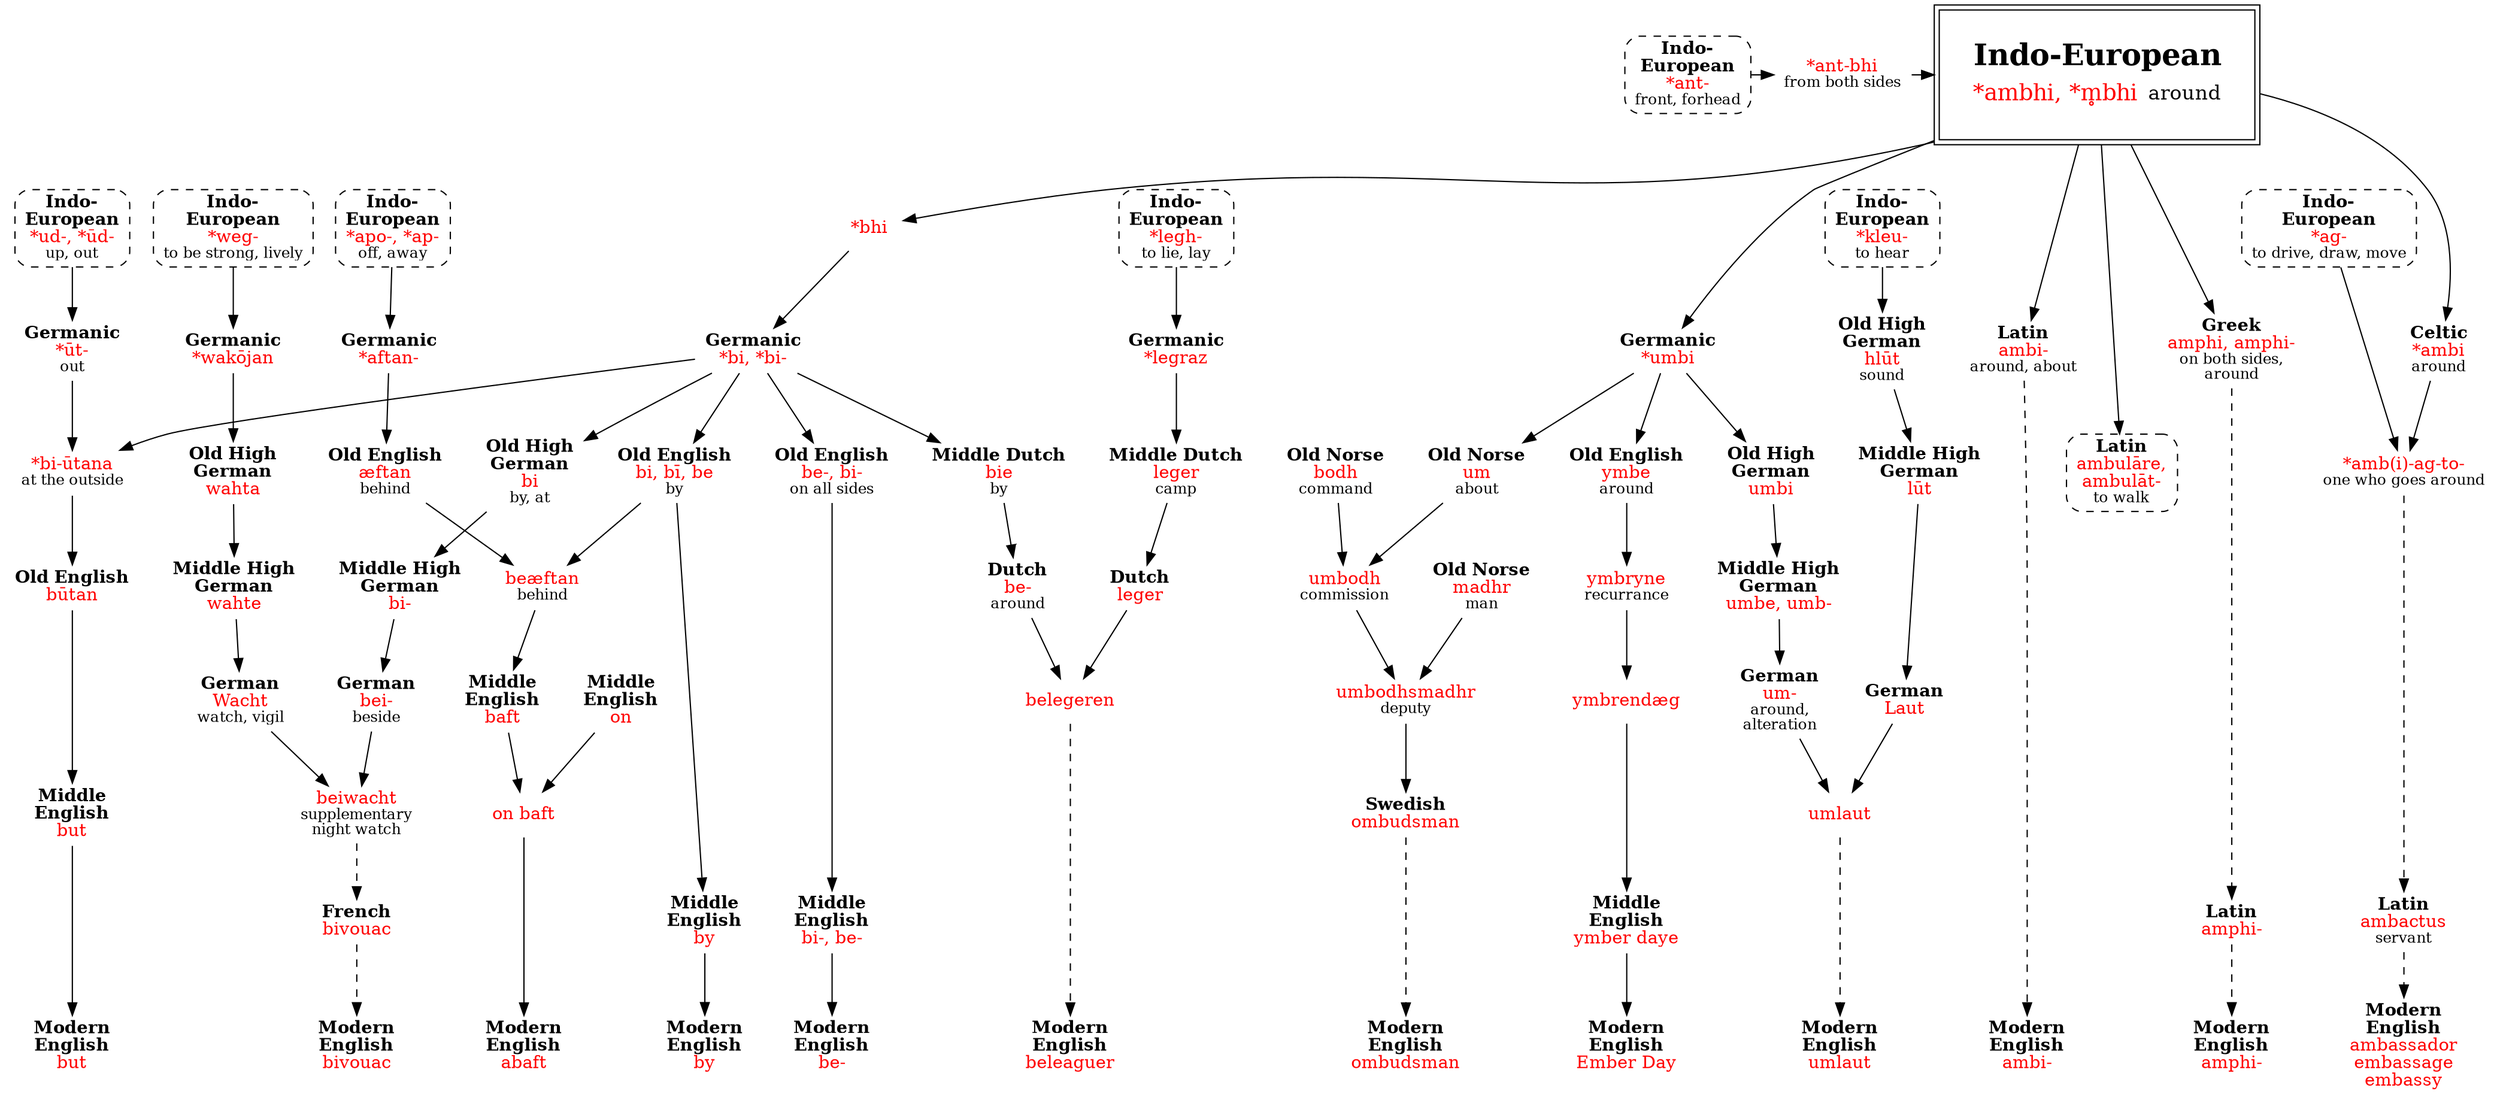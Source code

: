 strict digraph {
/* sources: AHD */
node [shape=none]

ambhiIE [label=<<table border="0"><tr><td colspan="2"><font point-size="24"><b>Indo-European</b></font></td></tr><tr><td><font point-size="18" color="red">*ambhi, *m̥bhi</font></td><td><font point-size="16">around</font></td></tr></table>> tooltip="Indo-European \"*ambhi, *m̥bhi\" around" shape=box peripheries=2 margin=.3]

antIE [label=<<b>Indo-<br/>European</b><br/><font color="red">*ant-</font><br/><font point-size="12">front, forhead</font>> shape=box style="dashed,rounded" URL="ant-front.svg"]
antbhiIE  [label=<<font color="red">*ant-bhi</font><br/><font point-size="12">from both sides</font>>]
{ rank=min antIE -> antbhiIE -> ambhiIE }

// by
bhiIE [label=<<font color="red">*bhi</font>>]
biGmc [label=<<b>Germanic</b><br/><font color="red">*bi, *bi-</font>>]
biOE [label=<<b>Old English</b><br/><font color="red">bi, bī, be</font><br/><font point-size="12">by</font>>]
byME [label=<<b>Middle<br/>English</b><br/><font color="red">by</font>>]
by [label=<<b>Modern<br/>English</b><br/><font color="red">by</font>>]
ambhiIE -> bhiIE -> biGmc -> biOE -> byME -> by

// but
udIE [label=<<b>Indo-<br/>European</b><br/><font color="red">*ud-, *ūd-</font><br/><font point-size="12">up, out</font>> shape=box style="dashed,rounded" URL="ud-out.svg"]
utGmc [label=<<b>Germanic</b><br/><font color="red">*ūt-</font><br/><font point-size="12">out</font>>]
biutanaGmc [label=<<font color="red">*bi-ūtana</font><br/><font point-size="12">at the outside</font>>]
butanOE [label=<<b>Old English</b><br/><font color="red">būtan</font>>]
butME [label=<<b>Middle<br/>English</b><br/><font color="red">but</font>>]
but [label=<<b>Modern<br/>English</b><br/><font color="red">but</font>>]
udIE -> utGmc
{ biGmc utGmc } -> biutanaGmc -> butanOE -> butME -> but

// abaft
apoIE [label=<<b>Indo-<br/>European</b><br/><font color="red">*apo-, *ap-</font><br/><font point-size="12">off, away</font>> shape=box style="dashed,rounded" URL="apo-off1.svg"]
aftanGmc [label=<<b>Germanic</b><br/><font color="red">*aftan-</font>>]
aeftanOE [label=<<b>Old English</b><br/><font color="red">æftan</font><br/><font point-size="12">behind</font>>]
apoIE -> aftanGmc -> aeftanOE
beaeftanOE [label=<<font color="red">beæftan</font><br/><font point-size="12">behind</font>>]
baftME [label=<<b>Middle<br/>English</b><br/><font color="red">baft</font>>]
onME [label=<<b>Middle<br/>English</b><br/><font color="red">on</font>>]
onbaftME [label=<<font color="red">on baft</font>>]
abaft [label=<<b>Modern<br/>English</b><br/><font color="red">abaft</font>>]
{ biOE aeftanOE } -> beaeftanOE -> baftME
{ onME baftME } -> onbaftME -> abaft

// be-
beOE [label=<<b>Old English</b><br/><font color="red">be-, bi-</font><br/><font point-size="12">on all sides</font>>]
beME [label=<<b>Middle<br/>English</b><br/><font color="red">bi-, be-</font>>]
be [label=<<b>Modern<br/>English</b><br/><font color="red">be-</font>>]
biGmc -> beOE -> beME -> be

// beleaguer
bieMD [label=<<b>Middle Dutch</b><br/><font color="red">bie</font><br/><font point-size="12">by</font>>]
beD [label=<<b>Dutch</b><br/><font color="red">be-</font><br/><font point-size="12">around</font>>]
leghIE [label=<<b>Indo-<br/>European</b><br/><font color="red">*legh-</font><br/><font point-size="12">to lie, lay</font>> shape=box style="dashed,rounded" URL="legh-lie.svg"]
legrazGmc [label=<<b>Germanic</b><br/><font color="red">*legraz</font>>]
legerMD [label=<<b>Middle Dutch</b><br/><font color="red">leger</font><br/><font point-size="12">camp</font>>]
legerD [label=<<b>Dutch</b><br/><font color="red">leger</font>>]
belegerenD [label=<<font color="red">belegeren</font>>]
beleaguer [label=<<b>Modern<br/>English</b><br/><font color="red">beleaguer</font>>]
leghIE -> legrazGmc -> legerMD -> legerD
biGmc -> bieMD -> beD
{ beD legerD } -> belegerenD
belegerenD -> beleaguer [style=dashed]

// bivouac
wegIE [label=<<b>Indo-<br/>European</b><br/><font color="red">*weg-</font><br/><font point-size="12">to be strong, lively</font>> shape=box style="dashed,rounded" URL="weg-lively.svg"]
wakojan [label=<<b>Germanic</b><br/><font color="red">*wakōjan</font>>]
wahtaOG [label=<<b>Old High<br/>German</b><br/><font color="red">wahta</font>>]
wahteMG [label=<<b>Middle High<br/>German</b><br/><font color="red">wahte</font>>]
wegIE -> wakojan -> wahtaOG -> wahteMG -> wachtGm
biOHG [label=<<b>Old High<br/>German</b><br/><font color="red">bi</font><br/><font point-size="12">by, at</font>>]
biMHG [label=<<b>Middle High<br/>German</b><br/><font color="red">bi-</font>>]
beiGm [label=<<b>German</b><br/><font color="red">bei-</font><br/><font point-size="12">beside</font>>]
wachtGm [label=<<b>German</b><br/><font color="red">Wacht</font><br/><font point-size="12">watch, vigil</font>>]
beiwachtGm [label=<<font color="red">beiwacht</font><br/><font point-size="12">supplementary<br/>night watch</font>>] // dialectical
bivouacF [label=<<b>French</b><br/><font color="red">bivouac</font>>]
bivouac [label=<<b>Modern<br/>English</b><br/><font color="red">bivouac</font>>]
biGmc -> biOHG -> biMHG -> beiGm
{ beiGm wachtGm } -> beiwachtGm
beiwachtGm -> bivouacF -> bivouac [style=dashed]

// Ember Day
umbiGmc [label=<<b>Germanic</b><br/><font color="red">*umbi</font>>]
ymbeOE [label=<<b>Old English</b><br/><font color="red">ymbe</font><br/><font point-size="12">around</font>>]
ymbryneOE [label=<<font color="red">ymbryne</font><br/><font point-size="12">recurrance</font>>]
ymbrendaegOE [label=<<font color="red">ymbrendæg</font>>]
ymberdayeME [label=<<b>Middle<br/>English</b><br/><font color="red">ymber daye</font>>]
emberday [label=<<b>Modern<br/>English</b><br/><font color="red">Ember Day</font>>]
ambhiIE -> umbiGmc -> ymbeOE -> ymbryneOE -> ymbrendaegOE -> ymberdayeME -> emberday

// ombudsman
umON [label=<<b>Old Norse</b><br/><font color="red">um</font><br/><font point-size="12">about</font>>]
bodhON [label=<<b>Old Norse</b><br/><font color="red">bodh</font><br/><font point-size="12">command</font>>]
madhrON [label=<<b>Old Norse</b><br/><font color="red">madhr</font><br/><font point-size="12">man</font>>]
umbodhON [label=<<font color="red">umbodh</font><br/><font point-size="12">commission</font>>]
umbodhsmadhrON [label=<<font color="red">umbodhsmadhr</font><br/><font point-size="12">deputy</font>>]
ombudsmanSw [label=<<b>Swedish</b><br/><font color="red">ombudsman</font>>]
ombudsman [label=<<b>Modern<br/>English</b><br/><font color="red">ombudsman</font>>]
umbiGmc -> umON
{ umON bodhON } -> umbodhON
{ umbodhON madhrON } -> umbodhsmadhrON -> ombudsmanSw
ombudsmanSw -> ombudsman [style=dashed]

// umlaut
umbiOHG [label=<<b>Old High<br/>German</b><br/><font color="red">umbi</font>>]
umbeMHG [label=<<b>Middle High<br/>German</b><br/><font color="red">umbe, umb-</font>>]
umGm [label=<<b>German</b><br/><font color="red">um-</font><br/><font point-size="12">around,<br/>alteration</font>>]
kleuIE [label=<<b>Indo-<br/>European</b><br/><font color="red">*kleu-</font><br/><font point-size="12">to hear</font>> shape=box style="dashed,rounded" URL="kleu-hear.svg"]
hlutOHG [label=<<b>Old High<br/>German</b><br/><font color="red">hlūt</font><br/><font point-size="12">sound</font>>]
lutMHG [label=<<b>Middle High<br/>German</b><br/><font color="red">lūt</font>>]
lautGm [label=<<b>German</b><br/><font color="red">Laut</font>>]
umlautGm [label=<<font color="red">umlaut</font>>]
umlaut [label=<<b>Modern<br/>English</b><br/><font color="red">umlaut</font>>]
umbiGmc -> umbiOHG -> umbeMHG -> umGm
kleuIE -> hlutOHG -> lutMHG -> lautGm
{ umGm lautGm } -> umlautGm
umlautGm -> umlaut [style=dashed]

// ambi-
ambiL [label=<<b>Latin</b><br/><font color="red">ambi-</font><br/><font point-size="12">around, about</font>>]
ambi [label=<<b>Modern<br/>English</b><br/><font color="red">ambi-</font>>]
ambhiIE -> ambiL
ambiL -> ambi [style=dashed]

// ambulareL (link)
ambulareL [label=<<b>Latin</b><br/><font color="red">ambulāre,<br/>ambulāt-</font><br/><font point-size="12">to walk</font>> shape=box style="dashed,rounded" URL="ambhi-ambulare.svg"]
ambhiIE -> ambulareL

// amphi-
amphiGk [label=<<b>Greek</b><br/><font color="red">amphi, amphi-</font><br/><font point-size="12">on both sides,<br/>around</font>>]
amphiL [label=<<b>Latin</b><br/><font color="red">amphi-</font>>]
amphi [label=<<b>Modern<br/>English</b><br/><font color="red">amphi-</font>>]
ambhiIE -> amphiGk
amphiGk -> amphiL -> amphi [style=dashed]

// ambassador, embassage, embassy
agIE [label=<<b>Indo-<br/>European</b><br/><font color="red">*ag-</font><br/><font point-size="12">to drive, draw, move</font>> shape=box style="dashed,rounded" URL="ag-drive.svg"]

ambiC [label=<<b>Celtic</b><br/><font color="red">*ambi</font><br/><font point-size="12">around</font>>]
ambiagtoC [label=<<font color="red">*amb(i)-ag-to-</font><br/><font point-size="12">one who goes around</font>>]
ambactusL [label=<<b>Latin</b><br/><font color="red">ambactus</font><br/><font point-size="12">servant</font>>]
embassy  [label=<<b>Modern<br/>English</b><br/><font color="red">ambassador<br/>embassage<br/>embassy</font>>]
ambhiIE -> ambiC 
{ ambiC agIE } -> ambiagtoC
ambiagtoC -> ambactusL -> embassy [style=dashed]


{ rank=sink by but abaft be beleaguer bivouac emberday ombudsman umlaut ambi amphi embassy }
{ rank=same udIE apoIE leghIE kleuIE agIE bhiIE }
{ rank=same utGmc aftanGmc biGmc ambiC amphiGk }
{ rank=same umbiGmc ambiL }
{ rank=same aftanGmc utGmc biGmc legrazGmc umbiGmc ambiL amphiGk ambiC }
{ rank=same ambulareL ambiagtoC }
}